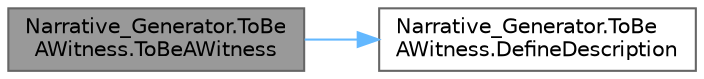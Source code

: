 digraph "Narrative_Generator.ToBeAWitness.ToBeAWitness"
{
 // LATEX_PDF_SIZE
  bgcolor="transparent";
  edge [fontname=Helvetica,fontsize=10,labelfontname=Helvetica,labelfontsize=10];
  node [fontname=Helvetica,fontsize=10,shape=box,height=0.2,width=0.4];
  rankdir="LR";
  Node1 [label="Narrative_Generator.ToBe\lAWitness.ToBeAWitness",height=0.2,width=0.4,color="gray40", fillcolor="grey60", style="filled", fontcolor="black",tooltip="A constructor based only on the state of the story world."];
  Node1 -> Node2 [color="steelblue1",style="solid"];
  Node2 [label="Narrative_Generator.ToBe\lAWitness.DefineDescription",height=0.2,width=0.4,color="grey40", fillcolor="white", style="filled",URL="$class_narrative___generator_1_1_to_be_a_witness.html#a64daaa13f5cd4b57dde071d6a91b2fc6",tooltip="A method that creates a description of the action."];
}
